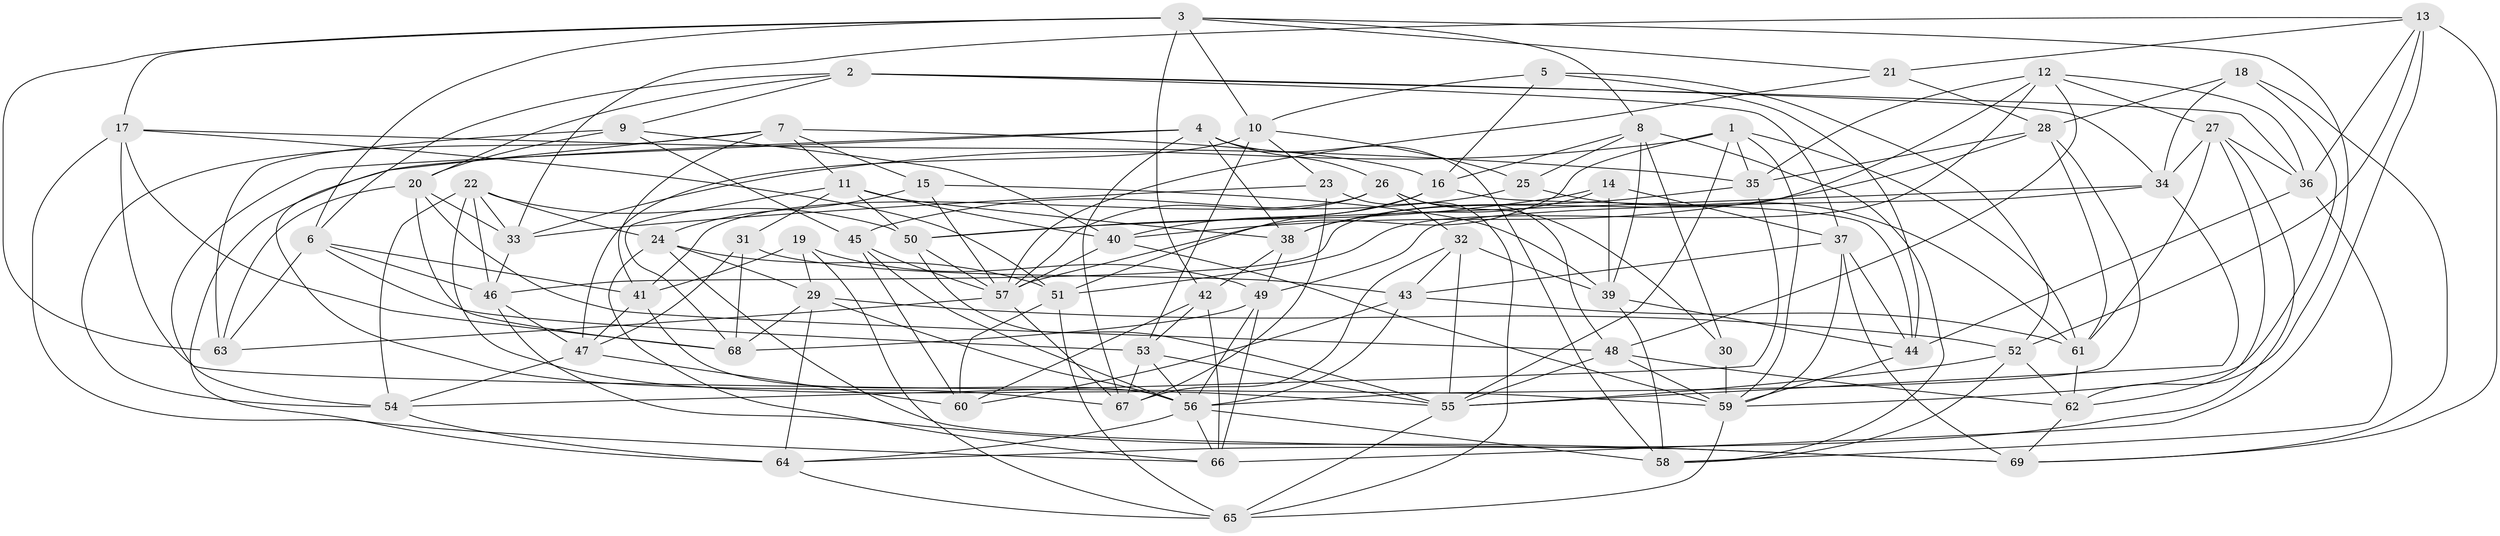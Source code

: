// original degree distribution, {4: 1.0}
// Generated by graph-tools (version 1.1) at 2025/26/03/09/25 03:26:59]
// undirected, 69 vertices, 201 edges
graph export_dot {
graph [start="1"]
  node [color=gray90,style=filled];
  1;
  2;
  3;
  4;
  5;
  6;
  7;
  8;
  9;
  10;
  11;
  12;
  13;
  14;
  15;
  16;
  17;
  18;
  19;
  20;
  21;
  22;
  23;
  24;
  25;
  26;
  27;
  28;
  29;
  30;
  31;
  32;
  33;
  34;
  35;
  36;
  37;
  38;
  39;
  40;
  41;
  42;
  43;
  44;
  45;
  46;
  47;
  48;
  49;
  50;
  51;
  52;
  53;
  54;
  55;
  56;
  57;
  58;
  59;
  60;
  61;
  62;
  63;
  64;
  65;
  66;
  67;
  68;
  69;
  1 -- 33 [weight=1.0];
  1 -- 35 [weight=1.0];
  1 -- 55 [weight=1.0];
  1 -- 57 [weight=1.0];
  1 -- 59 [weight=1.0];
  1 -- 61 [weight=1.0];
  2 -- 6 [weight=1.0];
  2 -- 9 [weight=1.0];
  2 -- 20 [weight=1.0];
  2 -- 34 [weight=1.0];
  2 -- 36 [weight=1.0];
  2 -- 37 [weight=1.0];
  3 -- 6 [weight=1.0];
  3 -- 8 [weight=1.0];
  3 -- 10 [weight=1.0];
  3 -- 17 [weight=1.0];
  3 -- 21 [weight=1.0];
  3 -- 42 [weight=1.0];
  3 -- 62 [weight=1.0];
  3 -- 63 [weight=1.0];
  4 -- 26 [weight=1.0];
  4 -- 38 [weight=1.0];
  4 -- 54 [weight=1.0];
  4 -- 58 [weight=1.0];
  4 -- 64 [weight=1.0];
  4 -- 67 [weight=1.0];
  5 -- 10 [weight=1.0];
  5 -- 16 [weight=1.0];
  5 -- 44 [weight=1.0];
  5 -- 52 [weight=1.0];
  6 -- 41 [weight=1.0];
  6 -- 46 [weight=1.0];
  6 -- 53 [weight=1.0];
  6 -- 63 [weight=1.0];
  7 -- 11 [weight=1.0];
  7 -- 15 [weight=1.0];
  7 -- 16 [weight=1.0];
  7 -- 41 [weight=1.0];
  7 -- 54 [weight=1.0];
  7 -- 67 [weight=1.0];
  8 -- 16 [weight=1.0];
  8 -- 25 [weight=1.0];
  8 -- 30 [weight=1.0];
  8 -- 39 [weight=1.0];
  8 -- 58 [weight=1.0];
  9 -- 20 [weight=1.0];
  9 -- 40 [weight=1.0];
  9 -- 45 [weight=1.0];
  9 -- 63 [weight=2.0];
  10 -- 23 [weight=1.0];
  10 -- 25 [weight=1.0];
  10 -- 47 [weight=1.0];
  10 -- 53 [weight=1.0];
  11 -- 31 [weight=1.0];
  11 -- 38 [weight=1.0];
  11 -- 40 [weight=1.0];
  11 -- 50 [weight=1.0];
  11 -- 68 [weight=1.0];
  12 -- 27 [weight=1.0];
  12 -- 35 [weight=1.0];
  12 -- 36 [weight=1.0];
  12 -- 46 [weight=1.0];
  12 -- 48 [weight=1.0];
  12 -- 51 [weight=1.0];
  13 -- 21 [weight=1.0];
  13 -- 33 [weight=1.0];
  13 -- 36 [weight=1.0];
  13 -- 52 [weight=1.0];
  13 -- 66 [weight=1.0];
  13 -- 69 [weight=1.0];
  14 -- 37 [weight=1.0];
  14 -- 38 [weight=1.0];
  14 -- 39 [weight=1.0];
  14 -- 50 [weight=1.0];
  15 -- 24 [weight=1.0];
  15 -- 39 [weight=1.0];
  15 -- 57 [weight=1.0];
  16 -- 40 [weight=1.0];
  16 -- 44 [weight=1.0];
  16 -- 51 [weight=1.0];
  17 -- 35 [weight=1.0];
  17 -- 51 [weight=1.0];
  17 -- 59 [weight=1.0];
  17 -- 66 [weight=1.0];
  17 -- 68 [weight=1.0];
  18 -- 28 [weight=1.0];
  18 -- 34 [weight=1.0];
  18 -- 59 [weight=1.0];
  18 -- 69 [weight=1.0];
  19 -- 29 [weight=1.0];
  19 -- 41 [weight=1.0];
  19 -- 49 [weight=1.0];
  19 -- 65 [weight=1.0];
  20 -- 33 [weight=1.0];
  20 -- 48 [weight=1.0];
  20 -- 63 [weight=1.0];
  20 -- 68 [weight=1.0];
  21 -- 28 [weight=1.0];
  21 -- 57 [weight=1.0];
  22 -- 24 [weight=1.0];
  22 -- 33 [weight=1.0];
  22 -- 46 [weight=1.0];
  22 -- 50 [weight=1.0];
  22 -- 54 [weight=1.0];
  22 -- 55 [weight=1.0];
  23 -- 33 [weight=1.0];
  23 -- 65 [weight=1.0];
  23 -- 67 [weight=1.0];
  24 -- 29 [weight=1.0];
  24 -- 51 [weight=1.0];
  24 -- 66 [weight=1.0];
  24 -- 69 [weight=1.0];
  25 -- 45 [weight=1.0];
  25 -- 61 [weight=1.0];
  26 -- 30 [weight=1.0];
  26 -- 32 [weight=1.0];
  26 -- 41 [weight=1.0];
  26 -- 48 [weight=1.0];
  26 -- 57 [weight=1.0];
  27 -- 34 [weight=1.0];
  27 -- 36 [weight=1.0];
  27 -- 61 [weight=1.0];
  27 -- 62 [weight=1.0];
  27 -- 64 [weight=1.0];
  28 -- 35 [weight=1.0];
  28 -- 40 [weight=1.0];
  28 -- 56 [weight=1.0];
  28 -- 61 [weight=1.0];
  29 -- 52 [weight=1.0];
  29 -- 56 [weight=1.0];
  29 -- 64 [weight=1.0];
  29 -- 68 [weight=1.0];
  30 -- 59 [weight=2.0];
  31 -- 43 [weight=1.0];
  31 -- 47 [weight=1.0];
  31 -- 68 [weight=1.0];
  32 -- 39 [weight=1.0];
  32 -- 43 [weight=1.0];
  32 -- 55 [weight=2.0];
  32 -- 67 [weight=1.0];
  33 -- 46 [weight=1.0];
  34 -- 49 [weight=1.0];
  34 -- 50 [weight=1.0];
  34 -- 55 [weight=1.0];
  35 -- 38 [weight=1.0];
  35 -- 54 [weight=1.0];
  36 -- 44 [weight=1.0];
  36 -- 58 [weight=1.0];
  37 -- 43 [weight=1.0];
  37 -- 44 [weight=1.0];
  37 -- 59 [weight=1.0];
  37 -- 69 [weight=1.0];
  38 -- 42 [weight=1.0];
  38 -- 49 [weight=1.0];
  39 -- 44 [weight=1.0];
  39 -- 58 [weight=1.0];
  40 -- 57 [weight=1.0];
  40 -- 59 [weight=1.0];
  41 -- 47 [weight=1.0];
  41 -- 56 [weight=1.0];
  42 -- 53 [weight=1.0];
  42 -- 60 [weight=2.0];
  42 -- 66 [weight=1.0];
  43 -- 56 [weight=1.0];
  43 -- 60 [weight=1.0];
  43 -- 61 [weight=1.0];
  44 -- 59 [weight=1.0];
  45 -- 56 [weight=1.0];
  45 -- 57 [weight=2.0];
  45 -- 60 [weight=1.0];
  46 -- 47 [weight=1.0];
  46 -- 69 [weight=1.0];
  47 -- 54 [weight=1.0];
  47 -- 60 [weight=1.0];
  48 -- 55 [weight=1.0];
  48 -- 59 [weight=1.0];
  48 -- 62 [weight=1.0];
  49 -- 56 [weight=1.0];
  49 -- 66 [weight=1.0];
  49 -- 68 [weight=1.0];
  50 -- 55 [weight=1.0];
  50 -- 57 [weight=1.0];
  51 -- 60 [weight=1.0];
  51 -- 65 [weight=1.0];
  52 -- 55 [weight=1.0];
  52 -- 58 [weight=1.0];
  52 -- 62 [weight=1.0];
  53 -- 55 [weight=1.0];
  53 -- 56 [weight=1.0];
  53 -- 67 [weight=1.0];
  54 -- 64 [weight=1.0];
  55 -- 65 [weight=1.0];
  56 -- 58 [weight=1.0];
  56 -- 64 [weight=1.0];
  56 -- 66 [weight=1.0];
  57 -- 63 [weight=1.0];
  57 -- 67 [weight=1.0];
  59 -- 65 [weight=1.0];
  61 -- 62 [weight=1.0];
  62 -- 69 [weight=1.0];
  64 -- 65 [weight=1.0];
}
